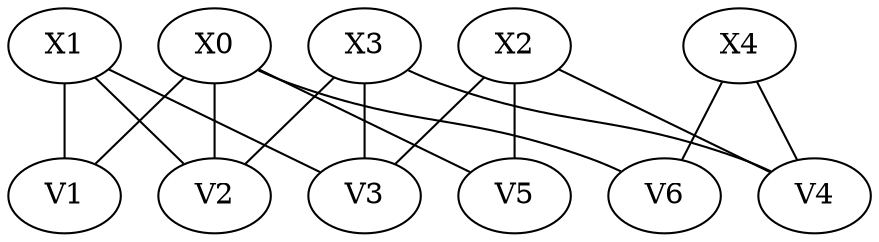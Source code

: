 graph G{
X0 -- V1;
X1 -- V1;
X0 -- V2;
X1 -- V2;
X3 -- V2;
X1 -- V3;
X2 -- V3;
X3 -- V3;
X2 -- V4;
X3 -- V4;
X4 -- V4;
X0 -- V5;
X2 -- V5;
X0 -- V6;
X4 -- V6;
}